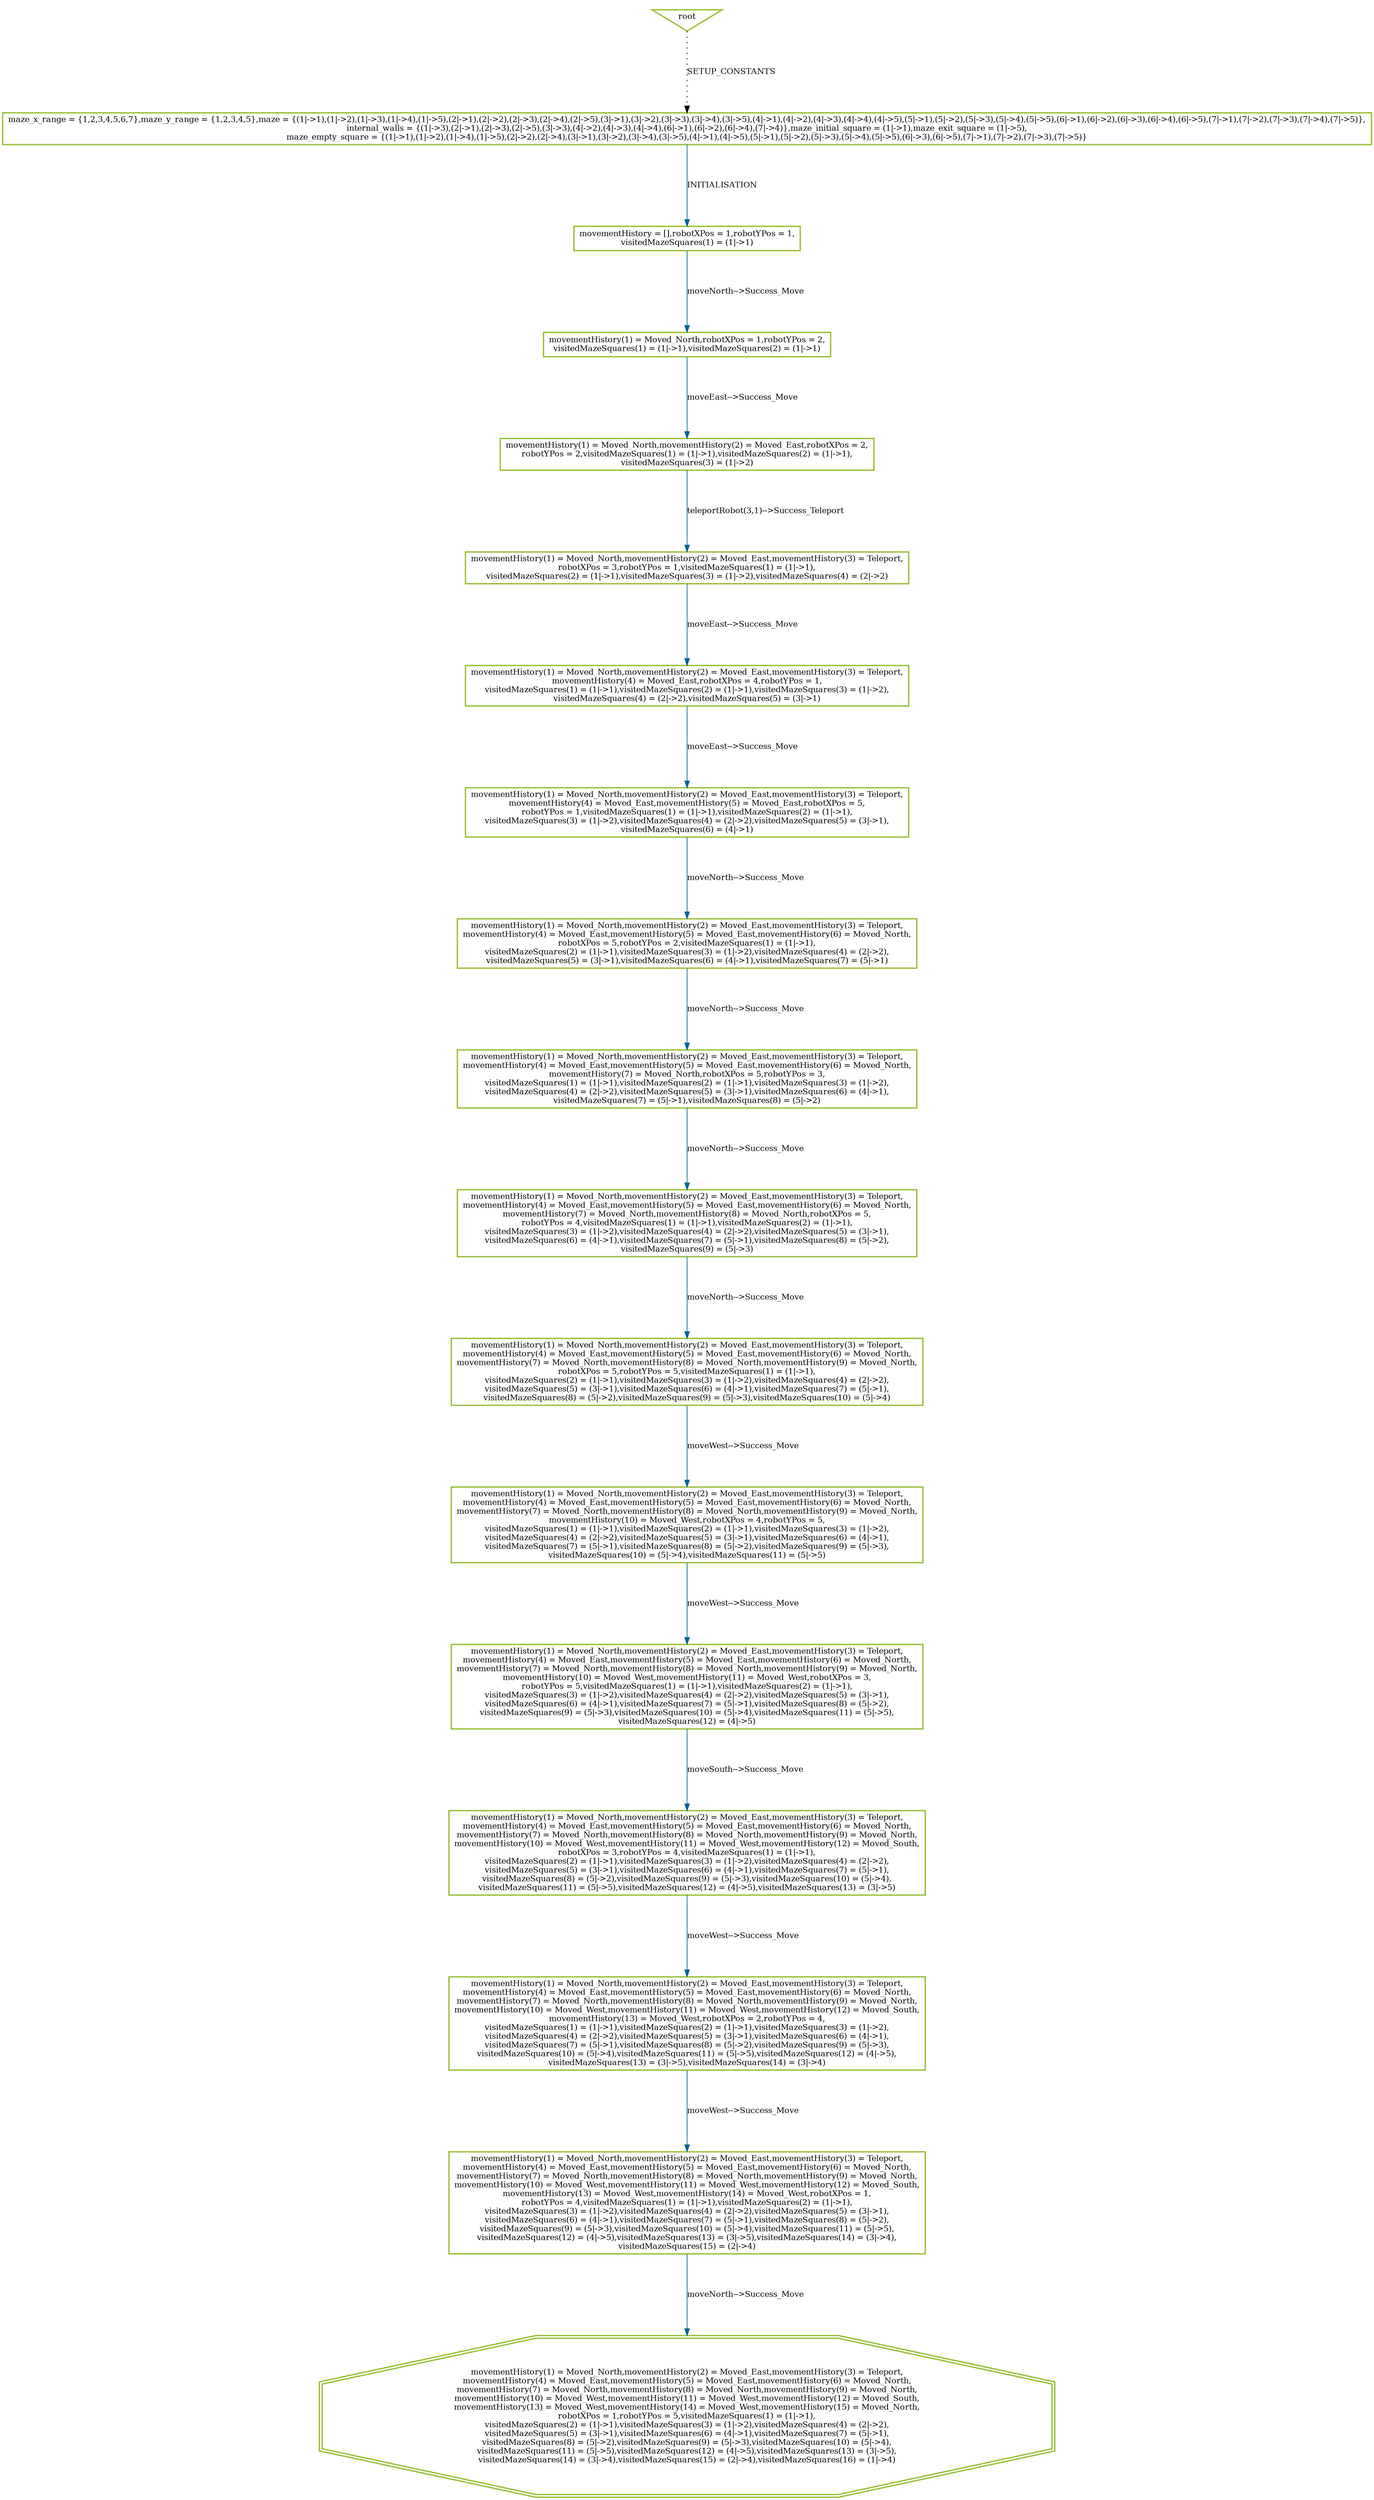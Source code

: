 digraph history {
graph [nodesep=1.5, ranksep=1.5];
0 [shape=box, color="#99BF38", fontsize=12, penwidth=2, label="maze_x_range = \{1,2,3,4,5,6,7\},maze_y_range = \{1,2,3,4,5\},maze = \{(1\|-\>1),(1\|-\>2),(1\|-\>3),(1\|-\>4),(1\|-\>5),(2\|-\>1),(2\|-\>2),(2\|-\>3),(2\|-\>4),(2\|-\>5),(3\|-\>1),(3\|-\>2),(3\|-\>3),(3\|-\>4),(3\|-\>5),(4\|-\>1),(4\|-\>2),(4\|-\>3),(4\|-\>4),(4\|-\>5),(5\|-\>1),(5\|-\>2),(5\|-\>3),(5\|-\>4),(5\|-\>5),(6\|-\>1),(6\|-\>2),(6\|-\>3),(6\|-\>4),(6\|-\>5),(7\|-\>1),(7\|-\>2),(7\|-\>3),(7\|-\>4),(7\|-\>5)\},\ninternal_walls = \{(1\|-\>3),(2\|-\>1),(2\|-\>3),(2\|-\>5),(3\|-\>3),(4\|-\>2),(4\|-\>3),(4\|-\>4),(6\|-\>1),(6\|-\>2),(6\|-\>4),(7\|-\>4)\},maze_initial_square = (1\|-\>1),maze_exit_square = (1\|-\>5),\nmaze_empty_square = \{(1\|-\>1),(1\|-\>2),(1\|-\>4),(1\|-\>5),(2\|-\>2),(2\|-\>4),(3\|-\>1),(3\|-\>2),(3\|-\>4),(3\|-\>5),(4\|-\>1),(4\|-\>5),(5\|-\>1),(5\|-\>2),(5\|-\>3),(5\|-\>4),(5\|-\>5),(6\|-\>3),(6\|-\>5),(7\|-\>1),(7\|-\>2),(7\|-\>3),(7\|-\>5)\}"];

1 [shape=box, color="#99BF38", fontsize=12, penwidth=2, label="movementHistory = [],robotXPos = 1,robotYPos = 1,\nvisitedMazeSquares(1) = (1\|-\>1)"];

2 [shape=box, color="#99BF38", fontsize=12, penwidth=2, label="movementHistory(1) = Moved_North,robotXPos = 1,robotYPos = 2,\nvisitedMazeSquares(1) = (1\|-\>1),visitedMazeSquares(2) = (1\|-\>1)"];

4 [shape=box, color="#99BF38", fontsize=12, penwidth=2, label="movementHistory(1) = Moved_North,movementHistory(2) = Moved_East,robotXPos = 2,\nrobotYPos = 2,visitedMazeSquares(1) = (1\|-\>1),visitedMazeSquares(2) = (1\|-\>1),\nvisitedMazeSquares(3) = (1\|-\>2)"];

15 [shape=box, color="#99BF38", fontsize=12, penwidth=2, label="movementHistory(1) = Moved_North,movementHistory(2) = Moved_East,movementHistory(3) = Teleport,\nrobotXPos = 3,robotYPos = 1,visitedMazeSquares(1) = (1\|-\>1),\nvisitedMazeSquares(2) = (1\|-\>1),visitedMazeSquares(3) = (1\|-\>2),visitedMazeSquares(4) = (2\|-\>2)"];

22 [shape=box, color="#99BF38", fontsize=12, penwidth=2, label="movementHistory(1) = Moved_North,movementHistory(2) = Moved_East,movementHistory(3) = Teleport,\nmovementHistory(4) = Moved_East,robotXPos = 4,robotYPos = 1,\nvisitedMazeSquares(1) = (1\|-\>1),visitedMazeSquares(2) = (1\|-\>1),visitedMazeSquares(3) = (1\|-\>2),\nvisitedMazeSquares(4) = (2\|-\>2),visitedMazeSquares(5) = (3\|-\>1)"];

30 [shape=box, color="#99BF38", fontsize=12, penwidth=2, label="movementHistory(1) = Moved_North,movementHistory(2) = Moved_East,movementHistory(3) = Teleport,\nmovementHistory(4) = Moved_East,movementHistory(5) = Moved_East,robotXPos = 5,\nrobotYPos = 1,visitedMazeSquares(1) = (1\|-\>1),visitedMazeSquares(2) = (1\|-\>1),\nvisitedMazeSquares(3) = (1\|-\>2),visitedMazeSquares(4) = (2\|-\>2),visitedMazeSquares(5) = (3\|-\>1),\nvisitedMazeSquares(6) = (4\|-\>1)"];

39 [shape=box, color="#99BF38", fontsize=12, penwidth=2, label="movementHistory(1) = Moved_North,movementHistory(2) = Moved_East,movementHistory(3) = Teleport,\nmovementHistory(4) = Moved_East,movementHistory(5) = Moved_East,movementHistory(6) = Moved_North,\nrobotXPos = 5,robotYPos = 2,visitedMazeSquares(1) = (1\|-\>1),\nvisitedMazeSquares(2) = (1\|-\>1),visitedMazeSquares(3) = (1\|-\>2),visitedMazeSquares(4) = (2\|-\>2),\nvisitedMazeSquares(5) = (3\|-\>1),visitedMazeSquares(6) = (4\|-\>1),visitedMazeSquares(7) = (5\|-\>1)"];

48 [shape=box, color="#99BF38", fontsize=12, penwidth=2, label="movementHistory(1) = Moved_North,movementHistory(2) = Moved_East,movementHistory(3) = Teleport,\nmovementHistory(4) = Moved_East,movementHistory(5) = Moved_East,movementHistory(6) = Moved_North,\nmovementHistory(7) = Moved_North,robotXPos = 5,robotYPos = 3,\nvisitedMazeSquares(1) = (1\|-\>1),visitedMazeSquares(2) = (1\|-\>1),visitedMazeSquares(3) = (1\|-\>2),\nvisitedMazeSquares(4) = (2\|-\>2),visitedMazeSquares(5) = (3\|-\>1),visitedMazeSquares(6) = (4\|-\>1),\nvisitedMazeSquares(7) = (5\|-\>1),visitedMazeSquares(8) = (5\|-\>2)"];

58 [shape=box, color="#99BF38", fontsize=12, penwidth=2, label="movementHistory(1) = Moved_North,movementHistory(2) = Moved_East,movementHistory(3) = Teleport,\nmovementHistory(4) = Moved_East,movementHistory(5) = Moved_East,movementHistory(6) = Moved_North,\nmovementHistory(7) = Moved_North,movementHistory(8) = Moved_North,robotXPos = 5,\nrobotYPos = 4,visitedMazeSquares(1) = (1\|-\>1),visitedMazeSquares(2) = (1\|-\>1),\nvisitedMazeSquares(3) = (1\|-\>2),visitedMazeSquares(4) = (2\|-\>2),visitedMazeSquares(5) = (3\|-\>1),\nvisitedMazeSquares(6) = (4\|-\>1),visitedMazeSquares(7) = (5\|-\>1),visitedMazeSquares(8) = (5\|-\>2),\nvisitedMazeSquares(9) = (5\|-\>3)"];

69 [shape=box, color="#99BF38", fontsize=12, penwidth=2, label="movementHistory(1) = Moved_North,movementHistory(2) = Moved_East,movementHistory(3) = Teleport,\nmovementHistory(4) = Moved_East,movementHistory(5) = Moved_East,movementHistory(6) = Moved_North,\nmovementHistory(7) = Moved_North,movementHistory(8) = Moved_North,movementHistory(9) = Moved_North,\nrobotXPos = 5,robotYPos = 5,visitedMazeSquares(1) = (1\|-\>1),\nvisitedMazeSquares(2) = (1\|-\>1),visitedMazeSquares(3) = (1\|-\>2),visitedMazeSquares(4) = (2\|-\>2),\nvisitedMazeSquares(5) = (3\|-\>1),visitedMazeSquares(6) = (4\|-\>1),visitedMazeSquares(7) = (5\|-\>1),\nvisitedMazeSquares(8) = (5\|-\>2),visitedMazeSquares(9) = (5\|-\>3),visitedMazeSquares(10) = (5\|-\>4)"];

81 [shape=box, color="#99BF38", fontsize=12, penwidth=2, label="movementHistory(1) = Moved_North,movementHistory(2) = Moved_East,movementHistory(3) = Teleport,\nmovementHistory(4) = Moved_East,movementHistory(5) = Moved_East,movementHistory(6) = Moved_North,\nmovementHistory(7) = Moved_North,movementHistory(8) = Moved_North,movementHistory(9) = Moved_North,\nmovementHistory(10) = Moved_West,robotXPos = 4,robotYPos = 5,\nvisitedMazeSquares(1) = (1\|-\>1),visitedMazeSquares(2) = (1\|-\>1),visitedMazeSquares(3) = (1\|-\>2),\nvisitedMazeSquares(4) = (2\|-\>2),visitedMazeSquares(5) = (3\|-\>1),visitedMazeSquares(6) = (4\|-\>1),\nvisitedMazeSquares(7) = (5\|-\>1),visitedMazeSquares(8) = (5\|-\>2),visitedMazeSquares(9) = (5\|-\>3),\nvisitedMazeSquares(10) = (5\|-\>4),visitedMazeSquares(11) = (5\|-\>5)"];

91 [shape=box, color="#99BF38", fontsize=12, penwidth=2, label="movementHistory(1) = Moved_North,movementHistory(2) = Moved_East,movementHistory(3) = Teleport,\nmovementHistory(4) = Moved_East,movementHistory(5) = Moved_East,movementHistory(6) = Moved_North,\nmovementHistory(7) = Moved_North,movementHistory(8) = Moved_North,movementHistory(9) = Moved_North,\nmovementHistory(10) = Moved_West,movementHistory(11) = Moved_West,robotXPos = 3,\nrobotYPos = 5,visitedMazeSquares(1) = (1\|-\>1),visitedMazeSquares(2) = (1\|-\>1),\nvisitedMazeSquares(3) = (1\|-\>2),visitedMazeSquares(4) = (2\|-\>2),visitedMazeSquares(5) = (3\|-\>1),\nvisitedMazeSquares(6) = (4\|-\>1),visitedMazeSquares(7) = (5\|-\>1),visitedMazeSquares(8) = (5\|-\>2),\nvisitedMazeSquares(9) = (5\|-\>3),visitedMazeSquares(10) = (5\|-\>4),visitedMazeSquares(11) = (5\|-\>5),\nvisitedMazeSquares(12) = (4\|-\>5)"];

100 [shape=box, color="#99BF38", fontsize=12, penwidth=2, label="movementHistory(1) = Moved_North,movementHistory(2) = Moved_East,movementHistory(3) = Teleport,\nmovementHistory(4) = Moved_East,movementHistory(5) = Moved_East,movementHistory(6) = Moved_North,\nmovementHistory(7) = Moved_North,movementHistory(8) = Moved_North,movementHistory(9) = Moved_North,\nmovementHistory(10) = Moved_West,movementHistory(11) = Moved_West,movementHistory(12) = Moved_South,\nrobotXPos = 3,robotYPos = 4,visitedMazeSquares(1) = (1\|-\>1),\nvisitedMazeSquares(2) = (1\|-\>1),visitedMazeSquares(3) = (1\|-\>2),visitedMazeSquares(4) = (2\|-\>2),\nvisitedMazeSquares(5) = (3\|-\>1),visitedMazeSquares(6) = (4\|-\>1),visitedMazeSquares(7) = (5\|-\>1),\nvisitedMazeSquares(8) = (5\|-\>2),visitedMazeSquares(9) = (5\|-\>3),visitedMazeSquares(10) = (5\|-\>4),\nvisitedMazeSquares(11) = (5\|-\>5),visitedMazeSquares(12) = (4\|-\>5),visitedMazeSquares(13) = (3\|-\>5)"];

111 [shape=box, color="#99BF38", fontsize=12, penwidth=2, label="movementHistory(1) = Moved_North,movementHistory(2) = Moved_East,movementHistory(3) = Teleport,\nmovementHistory(4) = Moved_East,movementHistory(5) = Moved_East,movementHistory(6) = Moved_North,\nmovementHistory(7) = Moved_North,movementHistory(8) = Moved_North,movementHistory(9) = Moved_North,\nmovementHistory(10) = Moved_West,movementHistory(11) = Moved_West,movementHistory(12) = Moved_South,\nmovementHistory(13) = Moved_West,robotXPos = 2,robotYPos = 4,\nvisitedMazeSquares(1) = (1\|-\>1),visitedMazeSquares(2) = (1\|-\>1),visitedMazeSquares(3) = (1\|-\>2),\nvisitedMazeSquares(4) = (2\|-\>2),visitedMazeSquares(5) = (3\|-\>1),visitedMazeSquares(6) = (4\|-\>1),\nvisitedMazeSquares(7) = (5\|-\>1),visitedMazeSquares(8) = (5\|-\>2),visitedMazeSquares(9) = (5\|-\>3),\nvisitedMazeSquares(10) = (5\|-\>4),visitedMazeSquares(11) = (5\|-\>5),visitedMazeSquares(12) = (4\|-\>5),\nvisitedMazeSquares(13) = (3\|-\>5),visitedMazeSquares(14) = (3\|-\>4)"];

121 [shape=box, color="#99BF38", fontsize=12, penwidth=2, label="movementHistory(1) = Moved_North,movementHistory(2) = Moved_East,movementHistory(3) = Teleport,\nmovementHistory(4) = Moved_East,movementHistory(5) = Moved_East,movementHistory(6) = Moved_North,\nmovementHistory(7) = Moved_North,movementHistory(8) = Moved_North,movementHistory(9) = Moved_North,\nmovementHistory(10) = Moved_West,movementHistory(11) = Moved_West,movementHistory(12) = Moved_South,\nmovementHistory(13) = Moved_West,movementHistory(14) = Moved_West,robotXPos = 1,\nrobotYPos = 4,visitedMazeSquares(1) = (1\|-\>1),visitedMazeSquares(2) = (1\|-\>1),\nvisitedMazeSquares(3) = (1\|-\>2),visitedMazeSquares(4) = (2\|-\>2),visitedMazeSquares(5) = (3\|-\>1),\nvisitedMazeSquares(6) = (4\|-\>1),visitedMazeSquares(7) = (5\|-\>1),visitedMazeSquares(8) = (5\|-\>2),\nvisitedMazeSquares(9) = (5\|-\>3),visitedMazeSquares(10) = (5\|-\>4),visitedMazeSquares(11) = (5\|-\>5),\nvisitedMazeSquares(12) = (4\|-\>5),visitedMazeSquares(13) = (3\|-\>5),visitedMazeSquares(14) = (3\|-\>4),\nvisitedMazeSquares(15) = (2\|-\>4)"];

130 [shape=doubleoctagon, color="#99BF38", fontsize=12, penwidth=2, label="movementHistory(1) = Moved_North,movementHistory(2) = Moved_East,movementHistory(3) = Teleport,\nmovementHistory(4) = Moved_East,movementHistory(5) = Moved_East,movementHistory(6) = Moved_North,\nmovementHistory(7) = Moved_North,movementHistory(8) = Moved_North,movementHistory(9) = Moved_North,\nmovementHistory(10) = Moved_West,movementHistory(11) = Moved_West,movementHistory(12) = Moved_South,\nmovementHistory(13) = Moved_West,movementHistory(14) = Moved_West,movementHistory(15) = Moved_North,\nrobotXPos = 1,robotYPos = 5,visitedMazeSquares(1) = (1\|-\>1),\nvisitedMazeSquares(2) = (1\|-\>1),visitedMazeSquares(3) = (1\|-\>2),visitedMazeSquares(4) = (2\|-\>2),\nvisitedMazeSquares(5) = (3\|-\>1),visitedMazeSquares(6) = (4\|-\>1),visitedMazeSquares(7) = (5\|-\>1),\nvisitedMazeSquares(8) = (5\|-\>2),visitedMazeSquares(9) = (5\|-\>3),visitedMazeSquares(10) = (5\|-\>4),\nvisitedMazeSquares(11) = (5\|-\>5),visitedMazeSquares(12) = (4\|-\>5),visitedMazeSquares(13) = (3\|-\>5),\nvisitedMazeSquares(14) = (3\|-\>4),visitedMazeSquares(15) = (2\|-\>4),visitedMazeSquares(16) = (1\|-\>4)"];

root [shape=invtriangle, color="#99BF38", fontsize=12, penwidth=2, label="root"];

root -> 0 [style = dotted, color = black, label="SETUP_CONSTANTS", fontsize=12];

0 -> 1 [color = "#006391", label="INITIALISATION", fontsize=12];

1 -> 2 [color = "#006391", label="moveNorth--\>Success_Move", fontsize=12];

2 -> 4 [color = "#006391", label="moveEast--\>Success_Move", fontsize=12];

4 -> 15 [color = "#006391", label="teleportRobot(3,1)--\>Success_Teleport", fontsize=12];

15 -> 22 [color = "#006391", label="moveEast--\>Success_Move", fontsize=12];

22 -> 30 [color = "#006391", label="moveEast--\>Success_Move", fontsize=12];

30 -> 39 [color = "#006391", label="moveNorth--\>Success_Move", fontsize=12];

39 -> 48 [color = "#006391", label="moveNorth--\>Success_Move", fontsize=12];

48 -> 58 [color = "#006391", label="moveNorth--\>Success_Move", fontsize=12];

58 -> 69 [color = "#006391", label="moveNorth--\>Success_Move", fontsize=12];

69 -> 81 [color = "#006391", label="moveWest--\>Success_Move", fontsize=12];

81 -> 91 [color = "#006391", label="moveWest--\>Success_Move", fontsize=12];

91 -> 100 [color = "#006391", label="moveSouth--\>Success_Move", fontsize=12];

100 -> 111 [color = "#006391", label="moveWest--\>Success_Move", fontsize=12];

111 -> 121 [color = "#006391", label="moveWest--\>Success_Move", fontsize=12];

121 -> 130 [color = "#006391", label="moveNorth--\>Success_Move", fontsize=12];

}
